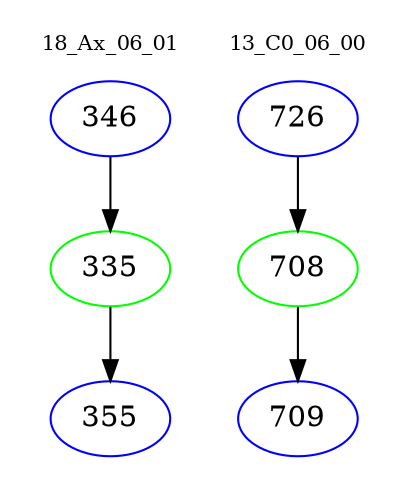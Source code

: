 digraph{
subgraph cluster_0 {
color = white
label = "18_Ax_06_01";
fontsize=10;
T0_346 [label="346", color="blue"]
T0_346 -> T0_335 [color="black"]
T0_335 [label="335", color="green"]
T0_335 -> T0_355 [color="black"]
T0_355 [label="355", color="blue"]
}
subgraph cluster_1 {
color = white
label = "13_C0_06_00";
fontsize=10;
T1_726 [label="726", color="blue"]
T1_726 -> T1_708 [color="black"]
T1_708 [label="708", color="green"]
T1_708 -> T1_709 [color="black"]
T1_709 [label="709", color="blue"]
}
}
